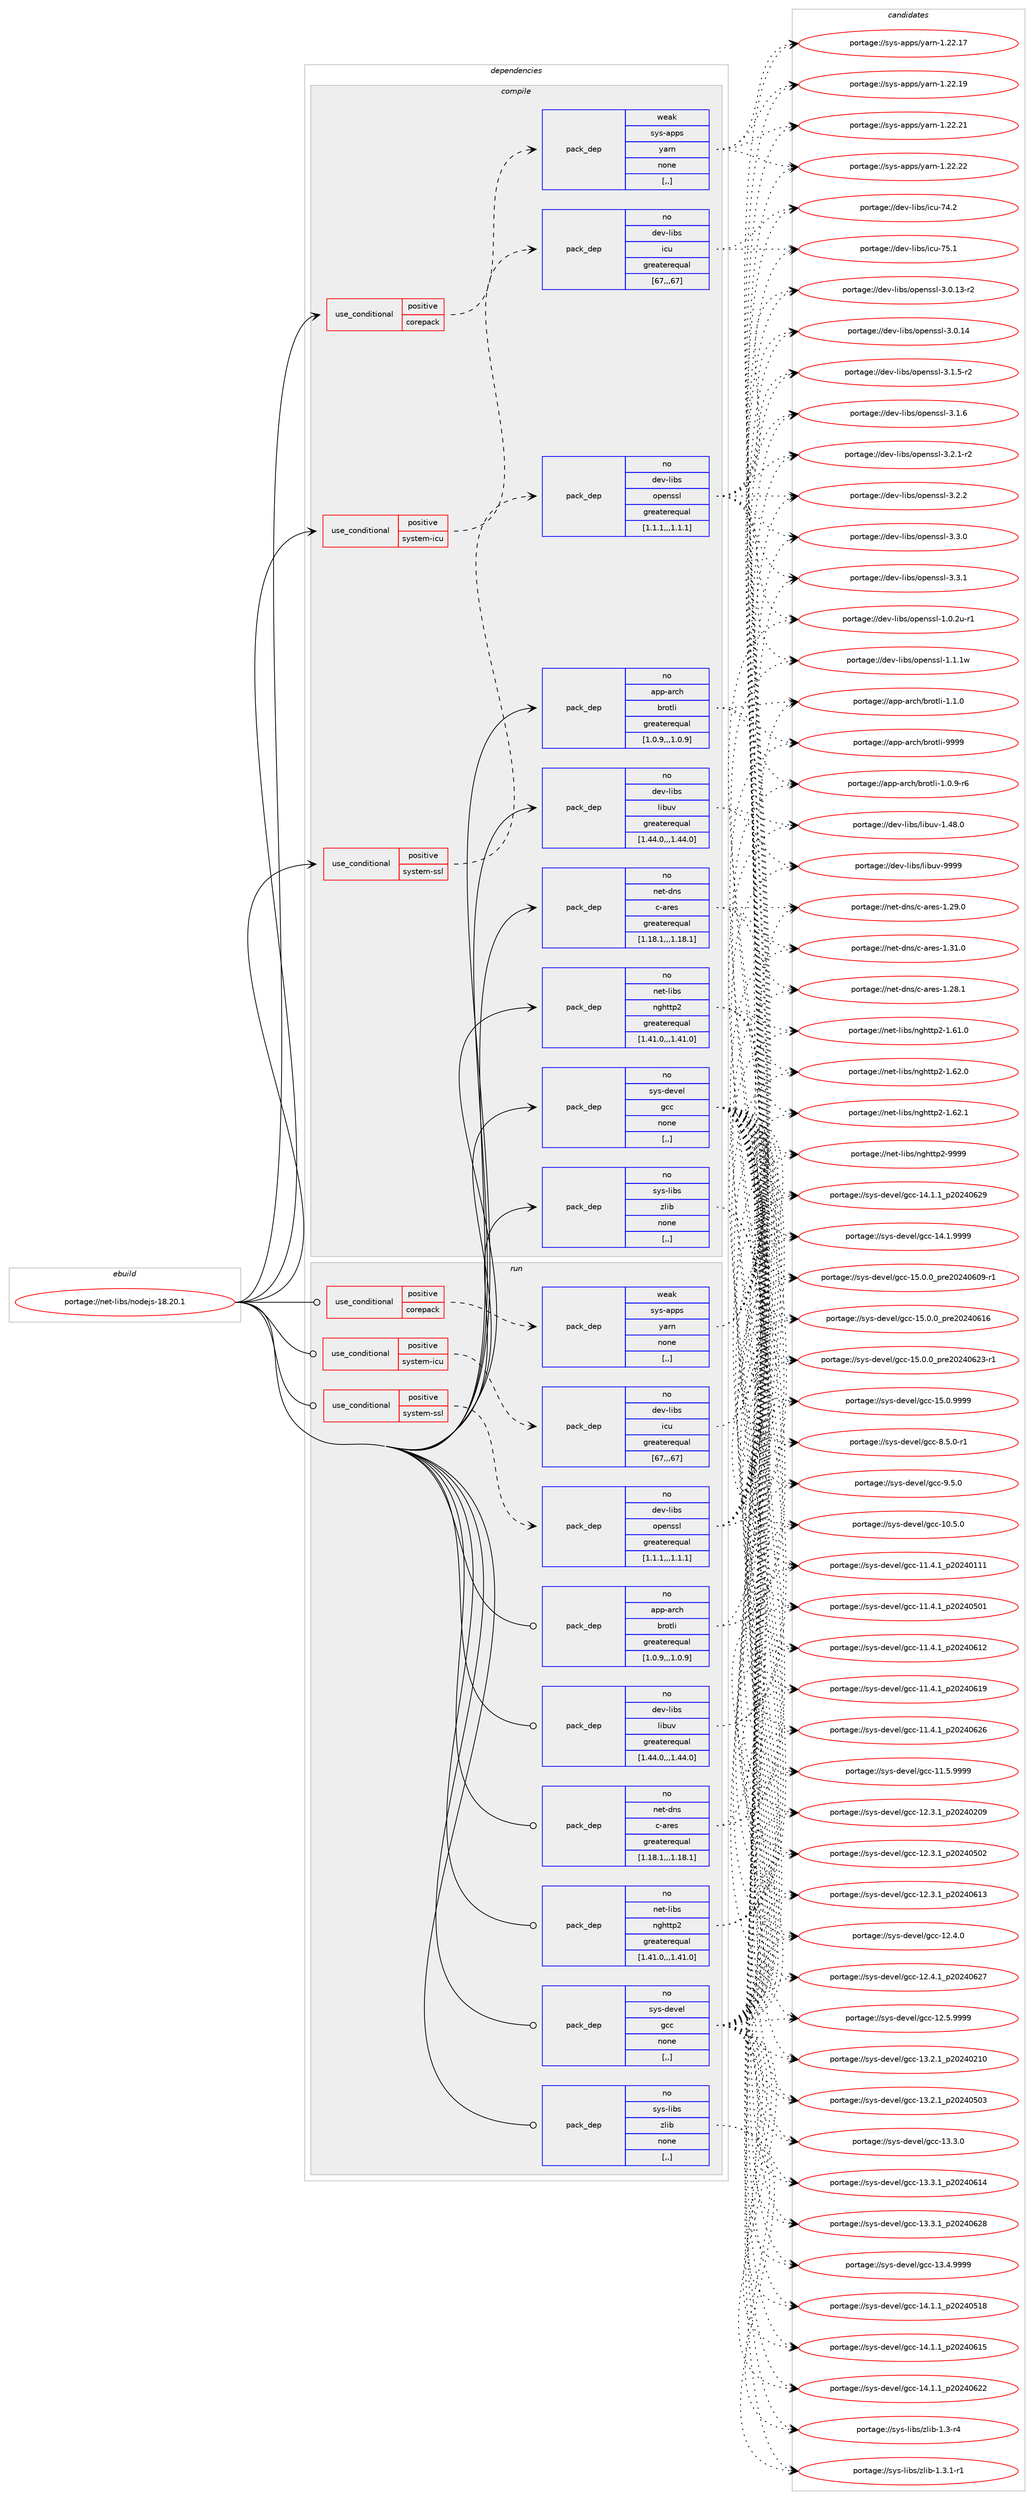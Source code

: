 digraph prolog {

# *************
# Graph options
# *************

newrank=true;
concentrate=true;
compound=true;
graph [rankdir=LR,fontname=Helvetica,fontsize=10,ranksep=1.5];#, ranksep=2.5, nodesep=0.2];
edge  [arrowhead=vee];
node  [fontname=Helvetica,fontsize=10];

# **********
# The ebuild
# **********

subgraph cluster_leftcol {
color=gray;
rank=same;
label=<<i>ebuild</i>>;
id [label="portage://net-libs/nodejs-18.20.1", color=red, width=4, href="../net-libs/nodejs-18.20.1.svg"];
}

# ****************
# The dependencies
# ****************

subgraph cluster_midcol {
color=gray;
label=<<i>dependencies</i>>;
subgraph cluster_compile {
fillcolor="#eeeeee";
style=filled;
label=<<i>compile</i>>;
subgraph cond91827 {
dependency352236 [label=<<TABLE BORDER="0" CELLBORDER="1" CELLSPACING="0" CELLPADDING="4"><TR><TD ROWSPAN="3" CELLPADDING="10">use_conditional</TD></TR><TR><TD>positive</TD></TR><TR><TD>corepack</TD></TR></TABLE>>, shape=none, color=red];
subgraph pack257804 {
dependency352237 [label=<<TABLE BORDER="0" CELLBORDER="1" CELLSPACING="0" CELLPADDING="4" WIDTH="220"><TR><TD ROWSPAN="6" CELLPADDING="30">pack_dep</TD></TR><TR><TD WIDTH="110">weak</TD></TR><TR><TD>sys-apps</TD></TR><TR><TD>yarn</TD></TR><TR><TD>none</TD></TR><TR><TD>[,,]</TD></TR></TABLE>>, shape=none, color=blue];
}
dependency352236:e -> dependency352237:w [weight=20,style="dashed",arrowhead="vee"];
}
id:e -> dependency352236:w [weight=20,style="solid",arrowhead="vee"];
subgraph cond91828 {
dependency352238 [label=<<TABLE BORDER="0" CELLBORDER="1" CELLSPACING="0" CELLPADDING="4"><TR><TD ROWSPAN="3" CELLPADDING="10">use_conditional</TD></TR><TR><TD>positive</TD></TR><TR><TD>system-icu</TD></TR></TABLE>>, shape=none, color=red];
subgraph pack257805 {
dependency352239 [label=<<TABLE BORDER="0" CELLBORDER="1" CELLSPACING="0" CELLPADDING="4" WIDTH="220"><TR><TD ROWSPAN="6" CELLPADDING="30">pack_dep</TD></TR><TR><TD WIDTH="110">no</TD></TR><TR><TD>dev-libs</TD></TR><TR><TD>icu</TD></TR><TR><TD>greaterequal</TD></TR><TR><TD>[67,,,67]</TD></TR></TABLE>>, shape=none, color=blue];
}
dependency352238:e -> dependency352239:w [weight=20,style="dashed",arrowhead="vee"];
}
id:e -> dependency352238:w [weight=20,style="solid",arrowhead="vee"];
subgraph cond91829 {
dependency352240 [label=<<TABLE BORDER="0" CELLBORDER="1" CELLSPACING="0" CELLPADDING="4"><TR><TD ROWSPAN="3" CELLPADDING="10">use_conditional</TD></TR><TR><TD>positive</TD></TR><TR><TD>system-ssl</TD></TR></TABLE>>, shape=none, color=red];
subgraph pack257806 {
dependency352241 [label=<<TABLE BORDER="0" CELLBORDER="1" CELLSPACING="0" CELLPADDING="4" WIDTH="220"><TR><TD ROWSPAN="6" CELLPADDING="30">pack_dep</TD></TR><TR><TD WIDTH="110">no</TD></TR><TR><TD>dev-libs</TD></TR><TR><TD>openssl</TD></TR><TR><TD>greaterequal</TD></TR><TR><TD>[1.1.1,,,1.1.1]</TD></TR></TABLE>>, shape=none, color=blue];
}
dependency352240:e -> dependency352241:w [weight=20,style="dashed",arrowhead="vee"];
}
id:e -> dependency352240:w [weight=20,style="solid",arrowhead="vee"];
subgraph pack257807 {
dependency352242 [label=<<TABLE BORDER="0" CELLBORDER="1" CELLSPACING="0" CELLPADDING="4" WIDTH="220"><TR><TD ROWSPAN="6" CELLPADDING="30">pack_dep</TD></TR><TR><TD WIDTH="110">no</TD></TR><TR><TD>app-arch</TD></TR><TR><TD>brotli</TD></TR><TR><TD>greaterequal</TD></TR><TR><TD>[1.0.9,,,1.0.9]</TD></TR></TABLE>>, shape=none, color=blue];
}
id:e -> dependency352242:w [weight=20,style="solid",arrowhead="vee"];
subgraph pack257808 {
dependency352243 [label=<<TABLE BORDER="0" CELLBORDER="1" CELLSPACING="0" CELLPADDING="4" WIDTH="220"><TR><TD ROWSPAN="6" CELLPADDING="30">pack_dep</TD></TR><TR><TD WIDTH="110">no</TD></TR><TR><TD>dev-libs</TD></TR><TR><TD>libuv</TD></TR><TR><TD>greaterequal</TD></TR><TR><TD>[1.44.0,,,1.44.0]</TD></TR></TABLE>>, shape=none, color=blue];
}
id:e -> dependency352243:w [weight=20,style="solid",arrowhead="vee"];
subgraph pack257809 {
dependency352244 [label=<<TABLE BORDER="0" CELLBORDER="1" CELLSPACING="0" CELLPADDING="4" WIDTH="220"><TR><TD ROWSPAN="6" CELLPADDING="30">pack_dep</TD></TR><TR><TD WIDTH="110">no</TD></TR><TR><TD>net-dns</TD></TR><TR><TD>c-ares</TD></TR><TR><TD>greaterequal</TD></TR><TR><TD>[1.18.1,,,1.18.1]</TD></TR></TABLE>>, shape=none, color=blue];
}
id:e -> dependency352244:w [weight=20,style="solid",arrowhead="vee"];
subgraph pack257810 {
dependency352245 [label=<<TABLE BORDER="0" CELLBORDER="1" CELLSPACING="0" CELLPADDING="4" WIDTH="220"><TR><TD ROWSPAN="6" CELLPADDING="30">pack_dep</TD></TR><TR><TD WIDTH="110">no</TD></TR><TR><TD>net-libs</TD></TR><TR><TD>nghttp2</TD></TR><TR><TD>greaterequal</TD></TR><TR><TD>[1.41.0,,,1.41.0]</TD></TR></TABLE>>, shape=none, color=blue];
}
id:e -> dependency352245:w [weight=20,style="solid",arrowhead="vee"];
subgraph pack257811 {
dependency352246 [label=<<TABLE BORDER="0" CELLBORDER="1" CELLSPACING="0" CELLPADDING="4" WIDTH="220"><TR><TD ROWSPAN="6" CELLPADDING="30">pack_dep</TD></TR><TR><TD WIDTH="110">no</TD></TR><TR><TD>sys-devel</TD></TR><TR><TD>gcc</TD></TR><TR><TD>none</TD></TR><TR><TD>[,,]</TD></TR></TABLE>>, shape=none, color=blue];
}
id:e -> dependency352246:w [weight=20,style="solid",arrowhead="vee"];
subgraph pack257812 {
dependency352247 [label=<<TABLE BORDER="0" CELLBORDER="1" CELLSPACING="0" CELLPADDING="4" WIDTH="220"><TR><TD ROWSPAN="6" CELLPADDING="30">pack_dep</TD></TR><TR><TD WIDTH="110">no</TD></TR><TR><TD>sys-libs</TD></TR><TR><TD>zlib</TD></TR><TR><TD>none</TD></TR><TR><TD>[,,]</TD></TR></TABLE>>, shape=none, color=blue];
}
id:e -> dependency352247:w [weight=20,style="solid",arrowhead="vee"];
}
subgraph cluster_compileandrun {
fillcolor="#eeeeee";
style=filled;
label=<<i>compile and run</i>>;
}
subgraph cluster_run {
fillcolor="#eeeeee";
style=filled;
label=<<i>run</i>>;
subgraph cond91830 {
dependency352248 [label=<<TABLE BORDER="0" CELLBORDER="1" CELLSPACING="0" CELLPADDING="4"><TR><TD ROWSPAN="3" CELLPADDING="10">use_conditional</TD></TR><TR><TD>positive</TD></TR><TR><TD>corepack</TD></TR></TABLE>>, shape=none, color=red];
subgraph pack257813 {
dependency352249 [label=<<TABLE BORDER="0" CELLBORDER="1" CELLSPACING="0" CELLPADDING="4" WIDTH="220"><TR><TD ROWSPAN="6" CELLPADDING="30">pack_dep</TD></TR><TR><TD WIDTH="110">weak</TD></TR><TR><TD>sys-apps</TD></TR><TR><TD>yarn</TD></TR><TR><TD>none</TD></TR><TR><TD>[,,]</TD></TR></TABLE>>, shape=none, color=blue];
}
dependency352248:e -> dependency352249:w [weight=20,style="dashed",arrowhead="vee"];
}
id:e -> dependency352248:w [weight=20,style="solid",arrowhead="odot"];
subgraph cond91831 {
dependency352250 [label=<<TABLE BORDER="0" CELLBORDER="1" CELLSPACING="0" CELLPADDING="4"><TR><TD ROWSPAN="3" CELLPADDING="10">use_conditional</TD></TR><TR><TD>positive</TD></TR><TR><TD>system-icu</TD></TR></TABLE>>, shape=none, color=red];
subgraph pack257814 {
dependency352251 [label=<<TABLE BORDER="0" CELLBORDER="1" CELLSPACING="0" CELLPADDING="4" WIDTH="220"><TR><TD ROWSPAN="6" CELLPADDING="30">pack_dep</TD></TR><TR><TD WIDTH="110">no</TD></TR><TR><TD>dev-libs</TD></TR><TR><TD>icu</TD></TR><TR><TD>greaterequal</TD></TR><TR><TD>[67,,,67]</TD></TR></TABLE>>, shape=none, color=blue];
}
dependency352250:e -> dependency352251:w [weight=20,style="dashed",arrowhead="vee"];
}
id:e -> dependency352250:w [weight=20,style="solid",arrowhead="odot"];
subgraph cond91832 {
dependency352252 [label=<<TABLE BORDER="0" CELLBORDER="1" CELLSPACING="0" CELLPADDING="4"><TR><TD ROWSPAN="3" CELLPADDING="10">use_conditional</TD></TR><TR><TD>positive</TD></TR><TR><TD>system-ssl</TD></TR></TABLE>>, shape=none, color=red];
subgraph pack257815 {
dependency352253 [label=<<TABLE BORDER="0" CELLBORDER="1" CELLSPACING="0" CELLPADDING="4" WIDTH="220"><TR><TD ROWSPAN="6" CELLPADDING="30">pack_dep</TD></TR><TR><TD WIDTH="110">no</TD></TR><TR><TD>dev-libs</TD></TR><TR><TD>openssl</TD></TR><TR><TD>greaterequal</TD></TR><TR><TD>[1.1.1,,,1.1.1]</TD></TR></TABLE>>, shape=none, color=blue];
}
dependency352252:e -> dependency352253:w [weight=20,style="dashed",arrowhead="vee"];
}
id:e -> dependency352252:w [weight=20,style="solid",arrowhead="odot"];
subgraph pack257816 {
dependency352254 [label=<<TABLE BORDER="0" CELLBORDER="1" CELLSPACING="0" CELLPADDING="4" WIDTH="220"><TR><TD ROWSPAN="6" CELLPADDING="30">pack_dep</TD></TR><TR><TD WIDTH="110">no</TD></TR><TR><TD>app-arch</TD></TR><TR><TD>brotli</TD></TR><TR><TD>greaterequal</TD></TR><TR><TD>[1.0.9,,,1.0.9]</TD></TR></TABLE>>, shape=none, color=blue];
}
id:e -> dependency352254:w [weight=20,style="solid",arrowhead="odot"];
subgraph pack257817 {
dependency352255 [label=<<TABLE BORDER="0" CELLBORDER="1" CELLSPACING="0" CELLPADDING="4" WIDTH="220"><TR><TD ROWSPAN="6" CELLPADDING="30">pack_dep</TD></TR><TR><TD WIDTH="110">no</TD></TR><TR><TD>dev-libs</TD></TR><TR><TD>libuv</TD></TR><TR><TD>greaterequal</TD></TR><TR><TD>[1.44.0,,,1.44.0]</TD></TR></TABLE>>, shape=none, color=blue];
}
id:e -> dependency352255:w [weight=20,style="solid",arrowhead="odot"];
subgraph pack257818 {
dependency352256 [label=<<TABLE BORDER="0" CELLBORDER="1" CELLSPACING="0" CELLPADDING="4" WIDTH="220"><TR><TD ROWSPAN="6" CELLPADDING="30">pack_dep</TD></TR><TR><TD WIDTH="110">no</TD></TR><TR><TD>net-dns</TD></TR><TR><TD>c-ares</TD></TR><TR><TD>greaterequal</TD></TR><TR><TD>[1.18.1,,,1.18.1]</TD></TR></TABLE>>, shape=none, color=blue];
}
id:e -> dependency352256:w [weight=20,style="solid",arrowhead="odot"];
subgraph pack257819 {
dependency352257 [label=<<TABLE BORDER="0" CELLBORDER="1" CELLSPACING="0" CELLPADDING="4" WIDTH="220"><TR><TD ROWSPAN="6" CELLPADDING="30">pack_dep</TD></TR><TR><TD WIDTH="110">no</TD></TR><TR><TD>net-libs</TD></TR><TR><TD>nghttp2</TD></TR><TR><TD>greaterequal</TD></TR><TR><TD>[1.41.0,,,1.41.0]</TD></TR></TABLE>>, shape=none, color=blue];
}
id:e -> dependency352257:w [weight=20,style="solid",arrowhead="odot"];
subgraph pack257820 {
dependency352258 [label=<<TABLE BORDER="0" CELLBORDER="1" CELLSPACING="0" CELLPADDING="4" WIDTH="220"><TR><TD ROWSPAN="6" CELLPADDING="30">pack_dep</TD></TR><TR><TD WIDTH="110">no</TD></TR><TR><TD>sys-devel</TD></TR><TR><TD>gcc</TD></TR><TR><TD>none</TD></TR><TR><TD>[,,]</TD></TR></TABLE>>, shape=none, color=blue];
}
id:e -> dependency352258:w [weight=20,style="solid",arrowhead="odot"];
subgraph pack257821 {
dependency352259 [label=<<TABLE BORDER="0" CELLBORDER="1" CELLSPACING="0" CELLPADDING="4" WIDTH="220"><TR><TD ROWSPAN="6" CELLPADDING="30">pack_dep</TD></TR><TR><TD WIDTH="110">no</TD></TR><TR><TD>sys-libs</TD></TR><TR><TD>zlib</TD></TR><TR><TD>none</TD></TR><TR><TD>[,,]</TD></TR></TABLE>>, shape=none, color=blue];
}
id:e -> dependency352259:w [weight=20,style="solid",arrowhead="odot"];
}
}

# **************
# The candidates
# **************

subgraph cluster_choices {
rank=same;
color=gray;
label=<<i>candidates</i>>;

subgraph choice257804 {
color=black;
nodesep=1;
choice115121115459711211211547121971141104549465050464955 [label="portage://sys-apps/yarn-1.22.17", color=red, width=4,href="../sys-apps/yarn-1.22.17.svg"];
choice115121115459711211211547121971141104549465050464957 [label="portage://sys-apps/yarn-1.22.19", color=red, width=4,href="../sys-apps/yarn-1.22.19.svg"];
choice115121115459711211211547121971141104549465050465049 [label="portage://sys-apps/yarn-1.22.21", color=red, width=4,href="../sys-apps/yarn-1.22.21.svg"];
choice115121115459711211211547121971141104549465050465050 [label="portage://sys-apps/yarn-1.22.22", color=red, width=4,href="../sys-apps/yarn-1.22.22.svg"];
dependency352237:e -> choice115121115459711211211547121971141104549465050464955:w [style=dotted,weight="100"];
dependency352237:e -> choice115121115459711211211547121971141104549465050464957:w [style=dotted,weight="100"];
dependency352237:e -> choice115121115459711211211547121971141104549465050465049:w [style=dotted,weight="100"];
dependency352237:e -> choice115121115459711211211547121971141104549465050465050:w [style=dotted,weight="100"];
}
subgraph choice257805 {
color=black;
nodesep=1;
choice100101118451081059811547105991174555524650 [label="portage://dev-libs/icu-74.2", color=red, width=4,href="../dev-libs/icu-74.2.svg"];
choice100101118451081059811547105991174555534649 [label="portage://dev-libs/icu-75.1", color=red, width=4,href="../dev-libs/icu-75.1.svg"];
dependency352239:e -> choice100101118451081059811547105991174555524650:w [style=dotted,weight="100"];
dependency352239:e -> choice100101118451081059811547105991174555534649:w [style=dotted,weight="100"];
}
subgraph choice257806 {
color=black;
nodesep=1;
choice1001011184510810598115471111121011101151151084549464846501174511449 [label="portage://dev-libs/openssl-1.0.2u-r1", color=red, width=4,href="../dev-libs/openssl-1.0.2u-r1.svg"];
choice100101118451081059811547111112101110115115108454946494649119 [label="portage://dev-libs/openssl-1.1.1w", color=red, width=4,href="../dev-libs/openssl-1.1.1w.svg"];
choice100101118451081059811547111112101110115115108455146484649514511450 [label="portage://dev-libs/openssl-3.0.13-r2", color=red, width=4,href="../dev-libs/openssl-3.0.13-r2.svg"];
choice10010111845108105981154711111210111011511510845514648464952 [label="portage://dev-libs/openssl-3.0.14", color=red, width=4,href="../dev-libs/openssl-3.0.14.svg"];
choice1001011184510810598115471111121011101151151084551464946534511450 [label="portage://dev-libs/openssl-3.1.5-r2", color=red, width=4,href="../dev-libs/openssl-3.1.5-r2.svg"];
choice100101118451081059811547111112101110115115108455146494654 [label="portage://dev-libs/openssl-3.1.6", color=red, width=4,href="../dev-libs/openssl-3.1.6.svg"];
choice1001011184510810598115471111121011101151151084551465046494511450 [label="portage://dev-libs/openssl-3.2.1-r2", color=red, width=4,href="../dev-libs/openssl-3.2.1-r2.svg"];
choice100101118451081059811547111112101110115115108455146504650 [label="portage://dev-libs/openssl-3.2.2", color=red, width=4,href="../dev-libs/openssl-3.2.2.svg"];
choice100101118451081059811547111112101110115115108455146514648 [label="portage://dev-libs/openssl-3.3.0", color=red, width=4,href="../dev-libs/openssl-3.3.0.svg"];
choice100101118451081059811547111112101110115115108455146514649 [label="portage://dev-libs/openssl-3.3.1", color=red, width=4,href="../dev-libs/openssl-3.3.1.svg"];
dependency352241:e -> choice1001011184510810598115471111121011101151151084549464846501174511449:w [style=dotted,weight="100"];
dependency352241:e -> choice100101118451081059811547111112101110115115108454946494649119:w [style=dotted,weight="100"];
dependency352241:e -> choice100101118451081059811547111112101110115115108455146484649514511450:w [style=dotted,weight="100"];
dependency352241:e -> choice10010111845108105981154711111210111011511510845514648464952:w [style=dotted,weight="100"];
dependency352241:e -> choice1001011184510810598115471111121011101151151084551464946534511450:w [style=dotted,weight="100"];
dependency352241:e -> choice100101118451081059811547111112101110115115108455146494654:w [style=dotted,weight="100"];
dependency352241:e -> choice1001011184510810598115471111121011101151151084551465046494511450:w [style=dotted,weight="100"];
dependency352241:e -> choice100101118451081059811547111112101110115115108455146504650:w [style=dotted,weight="100"];
dependency352241:e -> choice100101118451081059811547111112101110115115108455146514648:w [style=dotted,weight="100"];
dependency352241:e -> choice100101118451081059811547111112101110115115108455146514649:w [style=dotted,weight="100"];
}
subgraph choice257807 {
color=black;
nodesep=1;
choice9711211245971149910447981141111161081054549464846574511454 [label="portage://app-arch/brotli-1.0.9-r6", color=red, width=4,href="../app-arch/brotli-1.0.9-r6.svg"];
choice971121124597114991044798114111116108105454946494648 [label="portage://app-arch/brotli-1.1.0", color=red, width=4,href="../app-arch/brotli-1.1.0.svg"];
choice9711211245971149910447981141111161081054557575757 [label="portage://app-arch/brotli-9999", color=red, width=4,href="../app-arch/brotli-9999.svg"];
dependency352242:e -> choice9711211245971149910447981141111161081054549464846574511454:w [style=dotted,weight="100"];
dependency352242:e -> choice971121124597114991044798114111116108105454946494648:w [style=dotted,weight="100"];
dependency352242:e -> choice9711211245971149910447981141111161081054557575757:w [style=dotted,weight="100"];
}
subgraph choice257808 {
color=black;
nodesep=1;
choice1001011184510810598115471081059811711845494652564648 [label="portage://dev-libs/libuv-1.48.0", color=red, width=4,href="../dev-libs/libuv-1.48.0.svg"];
choice100101118451081059811547108105981171184557575757 [label="portage://dev-libs/libuv-9999", color=red, width=4,href="../dev-libs/libuv-9999.svg"];
dependency352243:e -> choice1001011184510810598115471081059811711845494652564648:w [style=dotted,weight="100"];
dependency352243:e -> choice100101118451081059811547108105981171184557575757:w [style=dotted,weight="100"];
}
subgraph choice257809 {
color=black;
nodesep=1;
choice110101116451001101154799459711410111545494650564649 [label="portage://net-dns/c-ares-1.28.1", color=red, width=4,href="../net-dns/c-ares-1.28.1.svg"];
choice110101116451001101154799459711410111545494650574648 [label="portage://net-dns/c-ares-1.29.0", color=red, width=4,href="../net-dns/c-ares-1.29.0.svg"];
choice110101116451001101154799459711410111545494651494648 [label="portage://net-dns/c-ares-1.31.0", color=red, width=4,href="../net-dns/c-ares-1.31.0.svg"];
dependency352244:e -> choice110101116451001101154799459711410111545494650564649:w [style=dotted,weight="100"];
dependency352244:e -> choice110101116451001101154799459711410111545494650574648:w [style=dotted,weight="100"];
dependency352244:e -> choice110101116451001101154799459711410111545494651494648:w [style=dotted,weight="100"];
}
subgraph choice257810 {
color=black;
nodesep=1;
choice1101011164510810598115471101031041161161125045494654494648 [label="portage://net-libs/nghttp2-1.61.0", color=red, width=4,href="../net-libs/nghttp2-1.61.0.svg"];
choice1101011164510810598115471101031041161161125045494654504648 [label="portage://net-libs/nghttp2-1.62.0", color=red, width=4,href="../net-libs/nghttp2-1.62.0.svg"];
choice1101011164510810598115471101031041161161125045494654504649 [label="portage://net-libs/nghttp2-1.62.1", color=red, width=4,href="../net-libs/nghttp2-1.62.1.svg"];
choice110101116451081059811547110103104116116112504557575757 [label="portage://net-libs/nghttp2-9999", color=red, width=4,href="../net-libs/nghttp2-9999.svg"];
dependency352245:e -> choice1101011164510810598115471101031041161161125045494654494648:w [style=dotted,weight="100"];
dependency352245:e -> choice1101011164510810598115471101031041161161125045494654504648:w [style=dotted,weight="100"];
dependency352245:e -> choice1101011164510810598115471101031041161161125045494654504649:w [style=dotted,weight="100"];
dependency352245:e -> choice110101116451081059811547110103104116116112504557575757:w [style=dotted,weight="100"];
}
subgraph choice257811 {
color=black;
nodesep=1;
choice1151211154510010111810110847103999945494846534648 [label="portage://sys-devel/gcc-10.5.0", color=red, width=4,href="../sys-devel/gcc-10.5.0.svg"];
choice1151211154510010111810110847103999945494946524649951125048505248494949 [label="portage://sys-devel/gcc-11.4.1_p20240111", color=red, width=4,href="../sys-devel/gcc-11.4.1_p20240111.svg"];
choice1151211154510010111810110847103999945494946524649951125048505248534849 [label="portage://sys-devel/gcc-11.4.1_p20240501", color=red, width=4,href="../sys-devel/gcc-11.4.1_p20240501.svg"];
choice1151211154510010111810110847103999945494946524649951125048505248544950 [label="portage://sys-devel/gcc-11.4.1_p20240612", color=red, width=4,href="../sys-devel/gcc-11.4.1_p20240612.svg"];
choice1151211154510010111810110847103999945494946524649951125048505248544957 [label="portage://sys-devel/gcc-11.4.1_p20240619", color=red, width=4,href="../sys-devel/gcc-11.4.1_p20240619.svg"];
choice1151211154510010111810110847103999945494946524649951125048505248545054 [label="portage://sys-devel/gcc-11.4.1_p20240626", color=red, width=4,href="../sys-devel/gcc-11.4.1_p20240626.svg"];
choice1151211154510010111810110847103999945494946534657575757 [label="portage://sys-devel/gcc-11.5.9999", color=red, width=4,href="../sys-devel/gcc-11.5.9999.svg"];
choice1151211154510010111810110847103999945495046514649951125048505248504857 [label="portage://sys-devel/gcc-12.3.1_p20240209", color=red, width=4,href="../sys-devel/gcc-12.3.1_p20240209.svg"];
choice1151211154510010111810110847103999945495046514649951125048505248534850 [label="portage://sys-devel/gcc-12.3.1_p20240502", color=red, width=4,href="../sys-devel/gcc-12.3.1_p20240502.svg"];
choice1151211154510010111810110847103999945495046514649951125048505248544951 [label="portage://sys-devel/gcc-12.3.1_p20240613", color=red, width=4,href="../sys-devel/gcc-12.3.1_p20240613.svg"];
choice1151211154510010111810110847103999945495046524648 [label="portage://sys-devel/gcc-12.4.0", color=red, width=4,href="../sys-devel/gcc-12.4.0.svg"];
choice1151211154510010111810110847103999945495046524649951125048505248545055 [label="portage://sys-devel/gcc-12.4.1_p20240627", color=red, width=4,href="../sys-devel/gcc-12.4.1_p20240627.svg"];
choice1151211154510010111810110847103999945495046534657575757 [label="portage://sys-devel/gcc-12.5.9999", color=red, width=4,href="../sys-devel/gcc-12.5.9999.svg"];
choice1151211154510010111810110847103999945495146504649951125048505248504948 [label="portage://sys-devel/gcc-13.2.1_p20240210", color=red, width=4,href="../sys-devel/gcc-13.2.1_p20240210.svg"];
choice1151211154510010111810110847103999945495146504649951125048505248534851 [label="portage://sys-devel/gcc-13.2.1_p20240503", color=red, width=4,href="../sys-devel/gcc-13.2.1_p20240503.svg"];
choice1151211154510010111810110847103999945495146514648 [label="portage://sys-devel/gcc-13.3.0", color=red, width=4,href="../sys-devel/gcc-13.3.0.svg"];
choice1151211154510010111810110847103999945495146514649951125048505248544952 [label="portage://sys-devel/gcc-13.3.1_p20240614", color=red, width=4,href="../sys-devel/gcc-13.3.1_p20240614.svg"];
choice1151211154510010111810110847103999945495146514649951125048505248545056 [label="portage://sys-devel/gcc-13.3.1_p20240628", color=red, width=4,href="../sys-devel/gcc-13.3.1_p20240628.svg"];
choice1151211154510010111810110847103999945495146524657575757 [label="portage://sys-devel/gcc-13.4.9999", color=red, width=4,href="../sys-devel/gcc-13.4.9999.svg"];
choice1151211154510010111810110847103999945495246494649951125048505248534956 [label="portage://sys-devel/gcc-14.1.1_p20240518", color=red, width=4,href="../sys-devel/gcc-14.1.1_p20240518.svg"];
choice1151211154510010111810110847103999945495246494649951125048505248544953 [label="portage://sys-devel/gcc-14.1.1_p20240615", color=red, width=4,href="../sys-devel/gcc-14.1.1_p20240615.svg"];
choice1151211154510010111810110847103999945495246494649951125048505248545050 [label="portage://sys-devel/gcc-14.1.1_p20240622", color=red, width=4,href="../sys-devel/gcc-14.1.1_p20240622.svg"];
choice1151211154510010111810110847103999945495246494649951125048505248545057 [label="portage://sys-devel/gcc-14.1.1_p20240629", color=red, width=4,href="../sys-devel/gcc-14.1.1_p20240629.svg"];
choice1151211154510010111810110847103999945495246494657575757 [label="portage://sys-devel/gcc-14.1.9999", color=red, width=4,href="../sys-devel/gcc-14.1.9999.svg"];
choice11512111545100101118101108471039999454953464846489511211410150485052485448574511449 [label="portage://sys-devel/gcc-15.0.0_pre20240609-r1", color=red, width=4,href="../sys-devel/gcc-15.0.0_pre20240609-r1.svg"];
choice1151211154510010111810110847103999945495346484648951121141015048505248544954 [label="portage://sys-devel/gcc-15.0.0_pre20240616", color=red, width=4,href="../sys-devel/gcc-15.0.0_pre20240616.svg"];
choice11512111545100101118101108471039999454953464846489511211410150485052485450514511449 [label="portage://sys-devel/gcc-15.0.0_pre20240623-r1", color=red, width=4,href="../sys-devel/gcc-15.0.0_pre20240623-r1.svg"];
choice1151211154510010111810110847103999945495346484657575757 [label="portage://sys-devel/gcc-15.0.9999", color=red, width=4,href="../sys-devel/gcc-15.0.9999.svg"];
choice115121115451001011181011084710399994556465346484511449 [label="portage://sys-devel/gcc-8.5.0-r1", color=red, width=4,href="../sys-devel/gcc-8.5.0-r1.svg"];
choice11512111545100101118101108471039999455746534648 [label="portage://sys-devel/gcc-9.5.0", color=red, width=4,href="../sys-devel/gcc-9.5.0.svg"];
dependency352246:e -> choice1151211154510010111810110847103999945494846534648:w [style=dotted,weight="100"];
dependency352246:e -> choice1151211154510010111810110847103999945494946524649951125048505248494949:w [style=dotted,weight="100"];
dependency352246:e -> choice1151211154510010111810110847103999945494946524649951125048505248534849:w [style=dotted,weight="100"];
dependency352246:e -> choice1151211154510010111810110847103999945494946524649951125048505248544950:w [style=dotted,weight="100"];
dependency352246:e -> choice1151211154510010111810110847103999945494946524649951125048505248544957:w [style=dotted,weight="100"];
dependency352246:e -> choice1151211154510010111810110847103999945494946524649951125048505248545054:w [style=dotted,weight="100"];
dependency352246:e -> choice1151211154510010111810110847103999945494946534657575757:w [style=dotted,weight="100"];
dependency352246:e -> choice1151211154510010111810110847103999945495046514649951125048505248504857:w [style=dotted,weight="100"];
dependency352246:e -> choice1151211154510010111810110847103999945495046514649951125048505248534850:w [style=dotted,weight="100"];
dependency352246:e -> choice1151211154510010111810110847103999945495046514649951125048505248544951:w [style=dotted,weight="100"];
dependency352246:e -> choice1151211154510010111810110847103999945495046524648:w [style=dotted,weight="100"];
dependency352246:e -> choice1151211154510010111810110847103999945495046524649951125048505248545055:w [style=dotted,weight="100"];
dependency352246:e -> choice1151211154510010111810110847103999945495046534657575757:w [style=dotted,weight="100"];
dependency352246:e -> choice1151211154510010111810110847103999945495146504649951125048505248504948:w [style=dotted,weight="100"];
dependency352246:e -> choice1151211154510010111810110847103999945495146504649951125048505248534851:w [style=dotted,weight="100"];
dependency352246:e -> choice1151211154510010111810110847103999945495146514648:w [style=dotted,weight="100"];
dependency352246:e -> choice1151211154510010111810110847103999945495146514649951125048505248544952:w [style=dotted,weight="100"];
dependency352246:e -> choice1151211154510010111810110847103999945495146514649951125048505248545056:w [style=dotted,weight="100"];
dependency352246:e -> choice1151211154510010111810110847103999945495146524657575757:w [style=dotted,weight="100"];
dependency352246:e -> choice1151211154510010111810110847103999945495246494649951125048505248534956:w [style=dotted,weight="100"];
dependency352246:e -> choice1151211154510010111810110847103999945495246494649951125048505248544953:w [style=dotted,weight="100"];
dependency352246:e -> choice1151211154510010111810110847103999945495246494649951125048505248545050:w [style=dotted,weight="100"];
dependency352246:e -> choice1151211154510010111810110847103999945495246494649951125048505248545057:w [style=dotted,weight="100"];
dependency352246:e -> choice1151211154510010111810110847103999945495246494657575757:w [style=dotted,weight="100"];
dependency352246:e -> choice11512111545100101118101108471039999454953464846489511211410150485052485448574511449:w [style=dotted,weight="100"];
dependency352246:e -> choice1151211154510010111810110847103999945495346484648951121141015048505248544954:w [style=dotted,weight="100"];
dependency352246:e -> choice11512111545100101118101108471039999454953464846489511211410150485052485450514511449:w [style=dotted,weight="100"];
dependency352246:e -> choice1151211154510010111810110847103999945495346484657575757:w [style=dotted,weight="100"];
dependency352246:e -> choice115121115451001011181011084710399994556465346484511449:w [style=dotted,weight="100"];
dependency352246:e -> choice11512111545100101118101108471039999455746534648:w [style=dotted,weight="100"];
}
subgraph choice257812 {
color=black;
nodesep=1;
choice11512111545108105981154712210810598454946514511452 [label="portage://sys-libs/zlib-1.3-r4", color=red, width=4,href="../sys-libs/zlib-1.3-r4.svg"];
choice115121115451081059811547122108105984549465146494511449 [label="portage://sys-libs/zlib-1.3.1-r1", color=red, width=4,href="../sys-libs/zlib-1.3.1-r1.svg"];
dependency352247:e -> choice11512111545108105981154712210810598454946514511452:w [style=dotted,weight="100"];
dependency352247:e -> choice115121115451081059811547122108105984549465146494511449:w [style=dotted,weight="100"];
}
subgraph choice257813 {
color=black;
nodesep=1;
choice115121115459711211211547121971141104549465050464955 [label="portage://sys-apps/yarn-1.22.17", color=red, width=4,href="../sys-apps/yarn-1.22.17.svg"];
choice115121115459711211211547121971141104549465050464957 [label="portage://sys-apps/yarn-1.22.19", color=red, width=4,href="../sys-apps/yarn-1.22.19.svg"];
choice115121115459711211211547121971141104549465050465049 [label="portage://sys-apps/yarn-1.22.21", color=red, width=4,href="../sys-apps/yarn-1.22.21.svg"];
choice115121115459711211211547121971141104549465050465050 [label="portage://sys-apps/yarn-1.22.22", color=red, width=4,href="../sys-apps/yarn-1.22.22.svg"];
dependency352249:e -> choice115121115459711211211547121971141104549465050464955:w [style=dotted,weight="100"];
dependency352249:e -> choice115121115459711211211547121971141104549465050464957:w [style=dotted,weight="100"];
dependency352249:e -> choice115121115459711211211547121971141104549465050465049:w [style=dotted,weight="100"];
dependency352249:e -> choice115121115459711211211547121971141104549465050465050:w [style=dotted,weight="100"];
}
subgraph choice257814 {
color=black;
nodesep=1;
choice100101118451081059811547105991174555524650 [label="portage://dev-libs/icu-74.2", color=red, width=4,href="../dev-libs/icu-74.2.svg"];
choice100101118451081059811547105991174555534649 [label="portage://dev-libs/icu-75.1", color=red, width=4,href="../dev-libs/icu-75.1.svg"];
dependency352251:e -> choice100101118451081059811547105991174555524650:w [style=dotted,weight="100"];
dependency352251:e -> choice100101118451081059811547105991174555534649:w [style=dotted,weight="100"];
}
subgraph choice257815 {
color=black;
nodesep=1;
choice1001011184510810598115471111121011101151151084549464846501174511449 [label="portage://dev-libs/openssl-1.0.2u-r1", color=red, width=4,href="../dev-libs/openssl-1.0.2u-r1.svg"];
choice100101118451081059811547111112101110115115108454946494649119 [label="portage://dev-libs/openssl-1.1.1w", color=red, width=4,href="../dev-libs/openssl-1.1.1w.svg"];
choice100101118451081059811547111112101110115115108455146484649514511450 [label="portage://dev-libs/openssl-3.0.13-r2", color=red, width=4,href="../dev-libs/openssl-3.0.13-r2.svg"];
choice10010111845108105981154711111210111011511510845514648464952 [label="portage://dev-libs/openssl-3.0.14", color=red, width=4,href="../dev-libs/openssl-3.0.14.svg"];
choice1001011184510810598115471111121011101151151084551464946534511450 [label="portage://dev-libs/openssl-3.1.5-r2", color=red, width=4,href="../dev-libs/openssl-3.1.5-r2.svg"];
choice100101118451081059811547111112101110115115108455146494654 [label="portage://dev-libs/openssl-3.1.6", color=red, width=4,href="../dev-libs/openssl-3.1.6.svg"];
choice1001011184510810598115471111121011101151151084551465046494511450 [label="portage://dev-libs/openssl-3.2.1-r2", color=red, width=4,href="../dev-libs/openssl-3.2.1-r2.svg"];
choice100101118451081059811547111112101110115115108455146504650 [label="portage://dev-libs/openssl-3.2.2", color=red, width=4,href="../dev-libs/openssl-3.2.2.svg"];
choice100101118451081059811547111112101110115115108455146514648 [label="portage://dev-libs/openssl-3.3.0", color=red, width=4,href="../dev-libs/openssl-3.3.0.svg"];
choice100101118451081059811547111112101110115115108455146514649 [label="portage://dev-libs/openssl-3.3.1", color=red, width=4,href="../dev-libs/openssl-3.3.1.svg"];
dependency352253:e -> choice1001011184510810598115471111121011101151151084549464846501174511449:w [style=dotted,weight="100"];
dependency352253:e -> choice100101118451081059811547111112101110115115108454946494649119:w [style=dotted,weight="100"];
dependency352253:e -> choice100101118451081059811547111112101110115115108455146484649514511450:w [style=dotted,weight="100"];
dependency352253:e -> choice10010111845108105981154711111210111011511510845514648464952:w [style=dotted,weight="100"];
dependency352253:e -> choice1001011184510810598115471111121011101151151084551464946534511450:w [style=dotted,weight="100"];
dependency352253:e -> choice100101118451081059811547111112101110115115108455146494654:w [style=dotted,weight="100"];
dependency352253:e -> choice1001011184510810598115471111121011101151151084551465046494511450:w [style=dotted,weight="100"];
dependency352253:e -> choice100101118451081059811547111112101110115115108455146504650:w [style=dotted,weight="100"];
dependency352253:e -> choice100101118451081059811547111112101110115115108455146514648:w [style=dotted,weight="100"];
dependency352253:e -> choice100101118451081059811547111112101110115115108455146514649:w [style=dotted,weight="100"];
}
subgraph choice257816 {
color=black;
nodesep=1;
choice9711211245971149910447981141111161081054549464846574511454 [label="portage://app-arch/brotli-1.0.9-r6", color=red, width=4,href="../app-arch/brotli-1.0.9-r6.svg"];
choice971121124597114991044798114111116108105454946494648 [label="portage://app-arch/brotli-1.1.0", color=red, width=4,href="../app-arch/brotli-1.1.0.svg"];
choice9711211245971149910447981141111161081054557575757 [label="portage://app-arch/brotli-9999", color=red, width=4,href="../app-arch/brotli-9999.svg"];
dependency352254:e -> choice9711211245971149910447981141111161081054549464846574511454:w [style=dotted,weight="100"];
dependency352254:e -> choice971121124597114991044798114111116108105454946494648:w [style=dotted,weight="100"];
dependency352254:e -> choice9711211245971149910447981141111161081054557575757:w [style=dotted,weight="100"];
}
subgraph choice257817 {
color=black;
nodesep=1;
choice1001011184510810598115471081059811711845494652564648 [label="portage://dev-libs/libuv-1.48.0", color=red, width=4,href="../dev-libs/libuv-1.48.0.svg"];
choice100101118451081059811547108105981171184557575757 [label="portage://dev-libs/libuv-9999", color=red, width=4,href="../dev-libs/libuv-9999.svg"];
dependency352255:e -> choice1001011184510810598115471081059811711845494652564648:w [style=dotted,weight="100"];
dependency352255:e -> choice100101118451081059811547108105981171184557575757:w [style=dotted,weight="100"];
}
subgraph choice257818 {
color=black;
nodesep=1;
choice110101116451001101154799459711410111545494650564649 [label="portage://net-dns/c-ares-1.28.1", color=red, width=4,href="../net-dns/c-ares-1.28.1.svg"];
choice110101116451001101154799459711410111545494650574648 [label="portage://net-dns/c-ares-1.29.0", color=red, width=4,href="../net-dns/c-ares-1.29.0.svg"];
choice110101116451001101154799459711410111545494651494648 [label="portage://net-dns/c-ares-1.31.0", color=red, width=4,href="../net-dns/c-ares-1.31.0.svg"];
dependency352256:e -> choice110101116451001101154799459711410111545494650564649:w [style=dotted,weight="100"];
dependency352256:e -> choice110101116451001101154799459711410111545494650574648:w [style=dotted,weight="100"];
dependency352256:e -> choice110101116451001101154799459711410111545494651494648:w [style=dotted,weight="100"];
}
subgraph choice257819 {
color=black;
nodesep=1;
choice1101011164510810598115471101031041161161125045494654494648 [label="portage://net-libs/nghttp2-1.61.0", color=red, width=4,href="../net-libs/nghttp2-1.61.0.svg"];
choice1101011164510810598115471101031041161161125045494654504648 [label="portage://net-libs/nghttp2-1.62.0", color=red, width=4,href="../net-libs/nghttp2-1.62.0.svg"];
choice1101011164510810598115471101031041161161125045494654504649 [label="portage://net-libs/nghttp2-1.62.1", color=red, width=4,href="../net-libs/nghttp2-1.62.1.svg"];
choice110101116451081059811547110103104116116112504557575757 [label="portage://net-libs/nghttp2-9999", color=red, width=4,href="../net-libs/nghttp2-9999.svg"];
dependency352257:e -> choice1101011164510810598115471101031041161161125045494654494648:w [style=dotted,weight="100"];
dependency352257:e -> choice1101011164510810598115471101031041161161125045494654504648:w [style=dotted,weight="100"];
dependency352257:e -> choice1101011164510810598115471101031041161161125045494654504649:w [style=dotted,weight="100"];
dependency352257:e -> choice110101116451081059811547110103104116116112504557575757:w [style=dotted,weight="100"];
}
subgraph choice257820 {
color=black;
nodesep=1;
choice1151211154510010111810110847103999945494846534648 [label="portage://sys-devel/gcc-10.5.0", color=red, width=4,href="../sys-devel/gcc-10.5.0.svg"];
choice1151211154510010111810110847103999945494946524649951125048505248494949 [label="portage://sys-devel/gcc-11.4.1_p20240111", color=red, width=4,href="../sys-devel/gcc-11.4.1_p20240111.svg"];
choice1151211154510010111810110847103999945494946524649951125048505248534849 [label="portage://sys-devel/gcc-11.4.1_p20240501", color=red, width=4,href="../sys-devel/gcc-11.4.1_p20240501.svg"];
choice1151211154510010111810110847103999945494946524649951125048505248544950 [label="portage://sys-devel/gcc-11.4.1_p20240612", color=red, width=4,href="../sys-devel/gcc-11.4.1_p20240612.svg"];
choice1151211154510010111810110847103999945494946524649951125048505248544957 [label="portage://sys-devel/gcc-11.4.1_p20240619", color=red, width=4,href="../sys-devel/gcc-11.4.1_p20240619.svg"];
choice1151211154510010111810110847103999945494946524649951125048505248545054 [label="portage://sys-devel/gcc-11.4.1_p20240626", color=red, width=4,href="../sys-devel/gcc-11.4.1_p20240626.svg"];
choice1151211154510010111810110847103999945494946534657575757 [label="portage://sys-devel/gcc-11.5.9999", color=red, width=4,href="../sys-devel/gcc-11.5.9999.svg"];
choice1151211154510010111810110847103999945495046514649951125048505248504857 [label="portage://sys-devel/gcc-12.3.1_p20240209", color=red, width=4,href="../sys-devel/gcc-12.3.1_p20240209.svg"];
choice1151211154510010111810110847103999945495046514649951125048505248534850 [label="portage://sys-devel/gcc-12.3.1_p20240502", color=red, width=4,href="../sys-devel/gcc-12.3.1_p20240502.svg"];
choice1151211154510010111810110847103999945495046514649951125048505248544951 [label="portage://sys-devel/gcc-12.3.1_p20240613", color=red, width=4,href="../sys-devel/gcc-12.3.1_p20240613.svg"];
choice1151211154510010111810110847103999945495046524648 [label="portage://sys-devel/gcc-12.4.0", color=red, width=4,href="../sys-devel/gcc-12.4.0.svg"];
choice1151211154510010111810110847103999945495046524649951125048505248545055 [label="portage://sys-devel/gcc-12.4.1_p20240627", color=red, width=4,href="../sys-devel/gcc-12.4.1_p20240627.svg"];
choice1151211154510010111810110847103999945495046534657575757 [label="portage://sys-devel/gcc-12.5.9999", color=red, width=4,href="../sys-devel/gcc-12.5.9999.svg"];
choice1151211154510010111810110847103999945495146504649951125048505248504948 [label="portage://sys-devel/gcc-13.2.1_p20240210", color=red, width=4,href="../sys-devel/gcc-13.2.1_p20240210.svg"];
choice1151211154510010111810110847103999945495146504649951125048505248534851 [label="portage://sys-devel/gcc-13.2.1_p20240503", color=red, width=4,href="../sys-devel/gcc-13.2.1_p20240503.svg"];
choice1151211154510010111810110847103999945495146514648 [label="portage://sys-devel/gcc-13.3.0", color=red, width=4,href="../sys-devel/gcc-13.3.0.svg"];
choice1151211154510010111810110847103999945495146514649951125048505248544952 [label="portage://sys-devel/gcc-13.3.1_p20240614", color=red, width=4,href="../sys-devel/gcc-13.3.1_p20240614.svg"];
choice1151211154510010111810110847103999945495146514649951125048505248545056 [label="portage://sys-devel/gcc-13.3.1_p20240628", color=red, width=4,href="../sys-devel/gcc-13.3.1_p20240628.svg"];
choice1151211154510010111810110847103999945495146524657575757 [label="portage://sys-devel/gcc-13.4.9999", color=red, width=4,href="../sys-devel/gcc-13.4.9999.svg"];
choice1151211154510010111810110847103999945495246494649951125048505248534956 [label="portage://sys-devel/gcc-14.1.1_p20240518", color=red, width=4,href="../sys-devel/gcc-14.1.1_p20240518.svg"];
choice1151211154510010111810110847103999945495246494649951125048505248544953 [label="portage://sys-devel/gcc-14.1.1_p20240615", color=red, width=4,href="../sys-devel/gcc-14.1.1_p20240615.svg"];
choice1151211154510010111810110847103999945495246494649951125048505248545050 [label="portage://sys-devel/gcc-14.1.1_p20240622", color=red, width=4,href="../sys-devel/gcc-14.1.1_p20240622.svg"];
choice1151211154510010111810110847103999945495246494649951125048505248545057 [label="portage://sys-devel/gcc-14.1.1_p20240629", color=red, width=4,href="../sys-devel/gcc-14.1.1_p20240629.svg"];
choice1151211154510010111810110847103999945495246494657575757 [label="portage://sys-devel/gcc-14.1.9999", color=red, width=4,href="../sys-devel/gcc-14.1.9999.svg"];
choice11512111545100101118101108471039999454953464846489511211410150485052485448574511449 [label="portage://sys-devel/gcc-15.0.0_pre20240609-r1", color=red, width=4,href="../sys-devel/gcc-15.0.0_pre20240609-r1.svg"];
choice1151211154510010111810110847103999945495346484648951121141015048505248544954 [label="portage://sys-devel/gcc-15.0.0_pre20240616", color=red, width=4,href="../sys-devel/gcc-15.0.0_pre20240616.svg"];
choice11512111545100101118101108471039999454953464846489511211410150485052485450514511449 [label="portage://sys-devel/gcc-15.0.0_pre20240623-r1", color=red, width=4,href="../sys-devel/gcc-15.0.0_pre20240623-r1.svg"];
choice1151211154510010111810110847103999945495346484657575757 [label="portage://sys-devel/gcc-15.0.9999", color=red, width=4,href="../sys-devel/gcc-15.0.9999.svg"];
choice115121115451001011181011084710399994556465346484511449 [label="portage://sys-devel/gcc-8.5.0-r1", color=red, width=4,href="../sys-devel/gcc-8.5.0-r1.svg"];
choice11512111545100101118101108471039999455746534648 [label="portage://sys-devel/gcc-9.5.0", color=red, width=4,href="../sys-devel/gcc-9.5.0.svg"];
dependency352258:e -> choice1151211154510010111810110847103999945494846534648:w [style=dotted,weight="100"];
dependency352258:e -> choice1151211154510010111810110847103999945494946524649951125048505248494949:w [style=dotted,weight="100"];
dependency352258:e -> choice1151211154510010111810110847103999945494946524649951125048505248534849:w [style=dotted,weight="100"];
dependency352258:e -> choice1151211154510010111810110847103999945494946524649951125048505248544950:w [style=dotted,weight="100"];
dependency352258:e -> choice1151211154510010111810110847103999945494946524649951125048505248544957:w [style=dotted,weight="100"];
dependency352258:e -> choice1151211154510010111810110847103999945494946524649951125048505248545054:w [style=dotted,weight="100"];
dependency352258:e -> choice1151211154510010111810110847103999945494946534657575757:w [style=dotted,weight="100"];
dependency352258:e -> choice1151211154510010111810110847103999945495046514649951125048505248504857:w [style=dotted,weight="100"];
dependency352258:e -> choice1151211154510010111810110847103999945495046514649951125048505248534850:w [style=dotted,weight="100"];
dependency352258:e -> choice1151211154510010111810110847103999945495046514649951125048505248544951:w [style=dotted,weight="100"];
dependency352258:e -> choice1151211154510010111810110847103999945495046524648:w [style=dotted,weight="100"];
dependency352258:e -> choice1151211154510010111810110847103999945495046524649951125048505248545055:w [style=dotted,weight="100"];
dependency352258:e -> choice1151211154510010111810110847103999945495046534657575757:w [style=dotted,weight="100"];
dependency352258:e -> choice1151211154510010111810110847103999945495146504649951125048505248504948:w [style=dotted,weight="100"];
dependency352258:e -> choice1151211154510010111810110847103999945495146504649951125048505248534851:w [style=dotted,weight="100"];
dependency352258:e -> choice1151211154510010111810110847103999945495146514648:w [style=dotted,weight="100"];
dependency352258:e -> choice1151211154510010111810110847103999945495146514649951125048505248544952:w [style=dotted,weight="100"];
dependency352258:e -> choice1151211154510010111810110847103999945495146514649951125048505248545056:w [style=dotted,weight="100"];
dependency352258:e -> choice1151211154510010111810110847103999945495146524657575757:w [style=dotted,weight="100"];
dependency352258:e -> choice1151211154510010111810110847103999945495246494649951125048505248534956:w [style=dotted,weight="100"];
dependency352258:e -> choice1151211154510010111810110847103999945495246494649951125048505248544953:w [style=dotted,weight="100"];
dependency352258:e -> choice1151211154510010111810110847103999945495246494649951125048505248545050:w [style=dotted,weight="100"];
dependency352258:e -> choice1151211154510010111810110847103999945495246494649951125048505248545057:w [style=dotted,weight="100"];
dependency352258:e -> choice1151211154510010111810110847103999945495246494657575757:w [style=dotted,weight="100"];
dependency352258:e -> choice11512111545100101118101108471039999454953464846489511211410150485052485448574511449:w [style=dotted,weight="100"];
dependency352258:e -> choice1151211154510010111810110847103999945495346484648951121141015048505248544954:w [style=dotted,weight="100"];
dependency352258:e -> choice11512111545100101118101108471039999454953464846489511211410150485052485450514511449:w [style=dotted,weight="100"];
dependency352258:e -> choice1151211154510010111810110847103999945495346484657575757:w [style=dotted,weight="100"];
dependency352258:e -> choice115121115451001011181011084710399994556465346484511449:w [style=dotted,weight="100"];
dependency352258:e -> choice11512111545100101118101108471039999455746534648:w [style=dotted,weight="100"];
}
subgraph choice257821 {
color=black;
nodesep=1;
choice11512111545108105981154712210810598454946514511452 [label="portage://sys-libs/zlib-1.3-r4", color=red, width=4,href="../sys-libs/zlib-1.3-r4.svg"];
choice115121115451081059811547122108105984549465146494511449 [label="portage://sys-libs/zlib-1.3.1-r1", color=red, width=4,href="../sys-libs/zlib-1.3.1-r1.svg"];
dependency352259:e -> choice11512111545108105981154712210810598454946514511452:w [style=dotted,weight="100"];
dependency352259:e -> choice115121115451081059811547122108105984549465146494511449:w [style=dotted,weight="100"];
}
}

}

